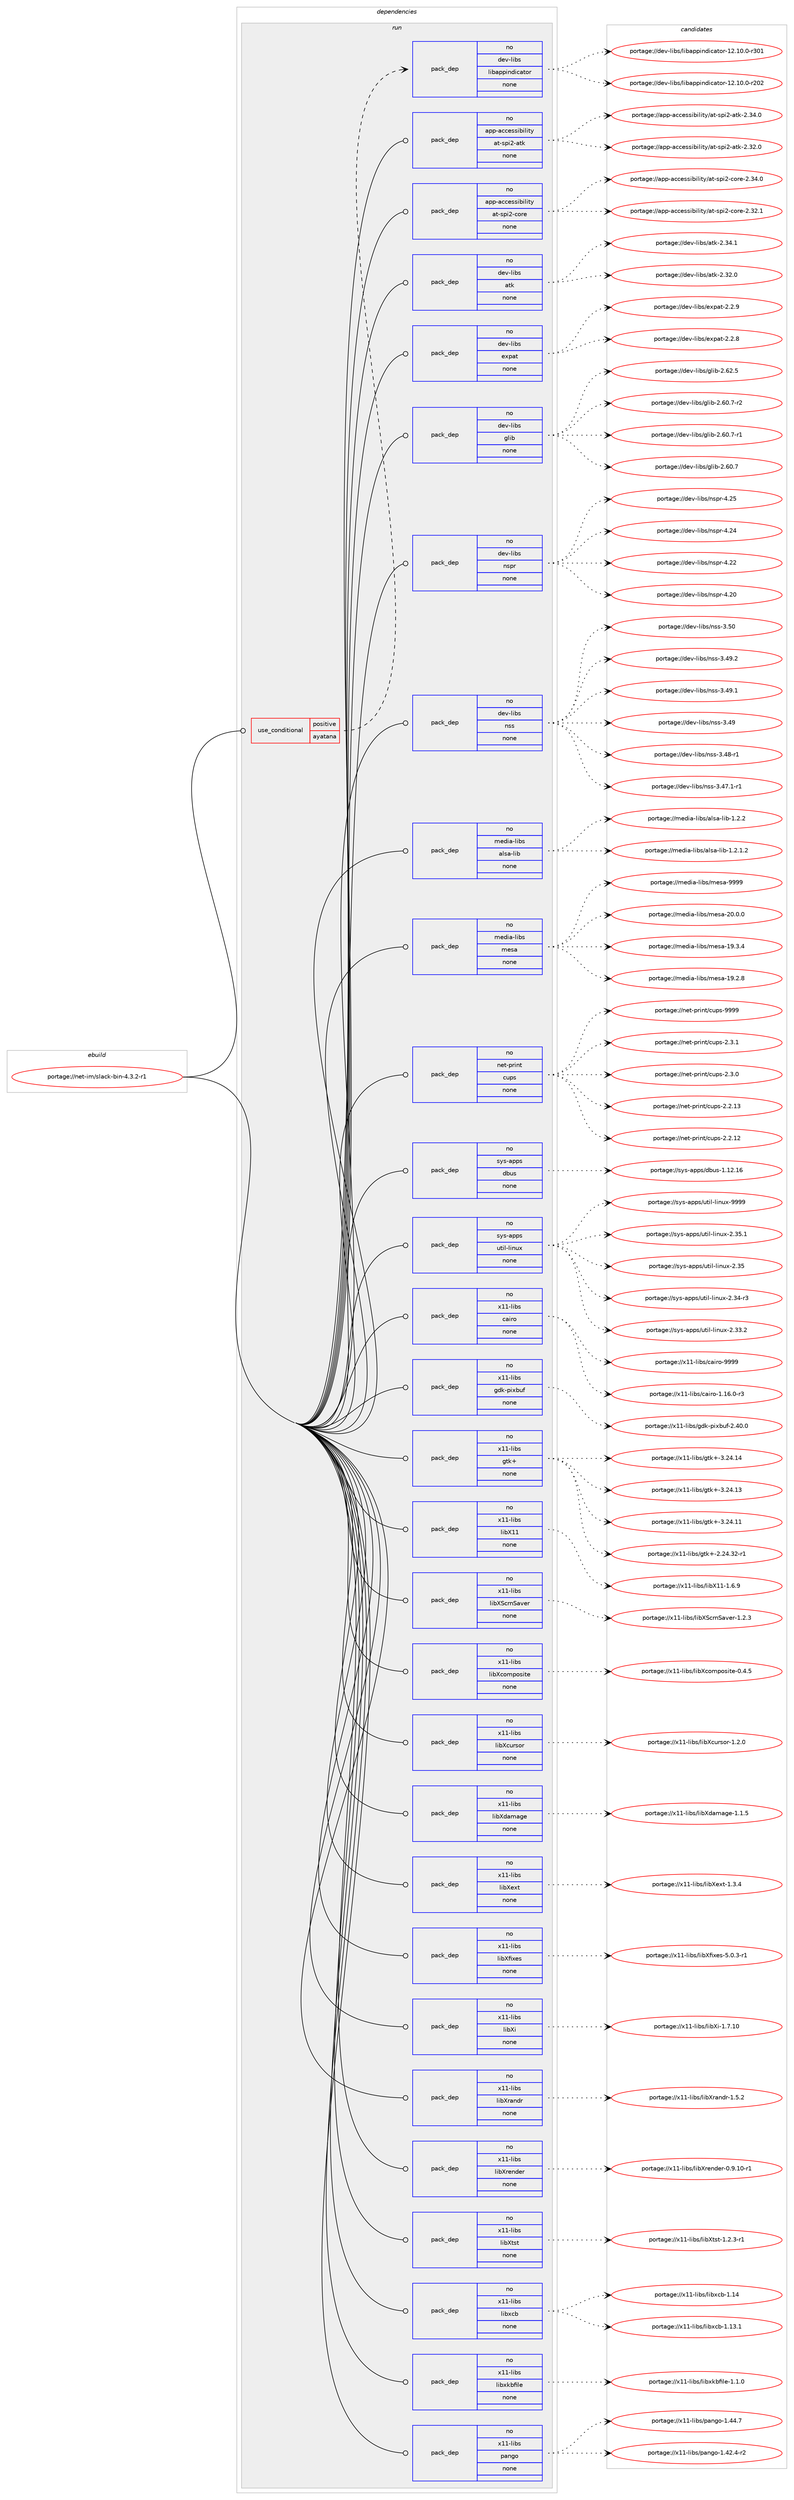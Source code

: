 digraph prolog {

# *************
# Graph options
# *************

newrank=true;
concentrate=true;
compound=true;
graph [rankdir=LR,fontname=Helvetica,fontsize=10,ranksep=1.5];#, ranksep=2.5, nodesep=0.2];
edge  [arrowhead=vee];
node  [fontname=Helvetica,fontsize=10];

# **********
# The ebuild
# **********

subgraph cluster_leftcol {
color=gray;
rank=same;
label=<<i>ebuild</i>>;
id [label="portage://net-im/slack-bin-4.3.2-r1", color=red, width=4, href="../net-im/slack-bin-4.3.2-r1.svg"];
}

# ****************
# The dependencies
# ****************

subgraph cluster_midcol {
color=gray;
label=<<i>dependencies</i>>;
subgraph cluster_compile {
fillcolor="#eeeeee";
style=filled;
label=<<i>compile</i>>;
}
subgraph cluster_compileandrun {
fillcolor="#eeeeee";
style=filled;
label=<<i>compile and run</i>>;
}
subgraph cluster_run {
fillcolor="#eeeeee";
style=filled;
label=<<i>run</i>>;
subgraph cond18136 {
dependency84358 [label=<<TABLE BORDER="0" CELLBORDER="1" CELLSPACING="0" CELLPADDING="4"><TR><TD ROWSPAN="3" CELLPADDING="10">use_conditional</TD></TR><TR><TD>positive</TD></TR><TR><TD>ayatana</TD></TR></TABLE>>, shape=none, color=red];
subgraph pack64630 {
dependency84359 [label=<<TABLE BORDER="0" CELLBORDER="1" CELLSPACING="0" CELLPADDING="4" WIDTH="220"><TR><TD ROWSPAN="6" CELLPADDING="30">pack_dep</TD></TR><TR><TD WIDTH="110">no</TD></TR><TR><TD>dev-libs</TD></TR><TR><TD>libappindicator</TD></TR><TR><TD>none</TD></TR><TR><TD></TD></TR></TABLE>>, shape=none, color=blue];
}
dependency84358:e -> dependency84359:w [weight=20,style="dashed",arrowhead="vee"];
}
id:e -> dependency84358:w [weight=20,style="solid",arrowhead="odot"];
subgraph pack64631 {
dependency84360 [label=<<TABLE BORDER="0" CELLBORDER="1" CELLSPACING="0" CELLPADDING="4" WIDTH="220"><TR><TD ROWSPAN="6" CELLPADDING="30">pack_dep</TD></TR><TR><TD WIDTH="110">no</TD></TR><TR><TD>app-accessibility</TD></TR><TR><TD>at-spi2-atk</TD></TR><TR><TD>none</TD></TR><TR><TD></TD></TR></TABLE>>, shape=none, color=blue];
}
id:e -> dependency84360:w [weight=20,style="solid",arrowhead="odot"];
subgraph pack64632 {
dependency84361 [label=<<TABLE BORDER="0" CELLBORDER="1" CELLSPACING="0" CELLPADDING="4" WIDTH="220"><TR><TD ROWSPAN="6" CELLPADDING="30">pack_dep</TD></TR><TR><TD WIDTH="110">no</TD></TR><TR><TD>app-accessibility</TD></TR><TR><TD>at-spi2-core</TD></TR><TR><TD>none</TD></TR><TR><TD></TD></TR></TABLE>>, shape=none, color=blue];
}
id:e -> dependency84361:w [weight=20,style="solid",arrowhead="odot"];
subgraph pack64633 {
dependency84362 [label=<<TABLE BORDER="0" CELLBORDER="1" CELLSPACING="0" CELLPADDING="4" WIDTH="220"><TR><TD ROWSPAN="6" CELLPADDING="30">pack_dep</TD></TR><TR><TD WIDTH="110">no</TD></TR><TR><TD>dev-libs</TD></TR><TR><TD>atk</TD></TR><TR><TD>none</TD></TR><TR><TD></TD></TR></TABLE>>, shape=none, color=blue];
}
id:e -> dependency84362:w [weight=20,style="solid",arrowhead="odot"];
subgraph pack64634 {
dependency84363 [label=<<TABLE BORDER="0" CELLBORDER="1" CELLSPACING="0" CELLPADDING="4" WIDTH="220"><TR><TD ROWSPAN="6" CELLPADDING="30">pack_dep</TD></TR><TR><TD WIDTH="110">no</TD></TR><TR><TD>dev-libs</TD></TR><TR><TD>expat</TD></TR><TR><TD>none</TD></TR><TR><TD></TD></TR></TABLE>>, shape=none, color=blue];
}
id:e -> dependency84363:w [weight=20,style="solid",arrowhead="odot"];
subgraph pack64635 {
dependency84364 [label=<<TABLE BORDER="0" CELLBORDER="1" CELLSPACING="0" CELLPADDING="4" WIDTH="220"><TR><TD ROWSPAN="6" CELLPADDING="30">pack_dep</TD></TR><TR><TD WIDTH="110">no</TD></TR><TR><TD>dev-libs</TD></TR><TR><TD>glib</TD></TR><TR><TD>none</TD></TR><TR><TD></TD></TR></TABLE>>, shape=none, color=blue];
}
id:e -> dependency84364:w [weight=20,style="solid",arrowhead="odot"];
subgraph pack64636 {
dependency84365 [label=<<TABLE BORDER="0" CELLBORDER="1" CELLSPACING="0" CELLPADDING="4" WIDTH="220"><TR><TD ROWSPAN="6" CELLPADDING="30">pack_dep</TD></TR><TR><TD WIDTH="110">no</TD></TR><TR><TD>dev-libs</TD></TR><TR><TD>nspr</TD></TR><TR><TD>none</TD></TR><TR><TD></TD></TR></TABLE>>, shape=none, color=blue];
}
id:e -> dependency84365:w [weight=20,style="solid",arrowhead="odot"];
subgraph pack64637 {
dependency84366 [label=<<TABLE BORDER="0" CELLBORDER="1" CELLSPACING="0" CELLPADDING="4" WIDTH="220"><TR><TD ROWSPAN="6" CELLPADDING="30">pack_dep</TD></TR><TR><TD WIDTH="110">no</TD></TR><TR><TD>dev-libs</TD></TR><TR><TD>nss</TD></TR><TR><TD>none</TD></TR><TR><TD></TD></TR></TABLE>>, shape=none, color=blue];
}
id:e -> dependency84366:w [weight=20,style="solid",arrowhead="odot"];
subgraph pack64638 {
dependency84367 [label=<<TABLE BORDER="0" CELLBORDER="1" CELLSPACING="0" CELLPADDING="4" WIDTH="220"><TR><TD ROWSPAN="6" CELLPADDING="30">pack_dep</TD></TR><TR><TD WIDTH="110">no</TD></TR><TR><TD>media-libs</TD></TR><TR><TD>alsa-lib</TD></TR><TR><TD>none</TD></TR><TR><TD></TD></TR></TABLE>>, shape=none, color=blue];
}
id:e -> dependency84367:w [weight=20,style="solid",arrowhead="odot"];
subgraph pack64639 {
dependency84368 [label=<<TABLE BORDER="0" CELLBORDER="1" CELLSPACING="0" CELLPADDING="4" WIDTH="220"><TR><TD ROWSPAN="6" CELLPADDING="30">pack_dep</TD></TR><TR><TD WIDTH="110">no</TD></TR><TR><TD>media-libs</TD></TR><TR><TD>mesa</TD></TR><TR><TD>none</TD></TR><TR><TD></TD></TR></TABLE>>, shape=none, color=blue];
}
id:e -> dependency84368:w [weight=20,style="solid",arrowhead="odot"];
subgraph pack64640 {
dependency84369 [label=<<TABLE BORDER="0" CELLBORDER="1" CELLSPACING="0" CELLPADDING="4" WIDTH="220"><TR><TD ROWSPAN="6" CELLPADDING="30">pack_dep</TD></TR><TR><TD WIDTH="110">no</TD></TR><TR><TD>net-print</TD></TR><TR><TD>cups</TD></TR><TR><TD>none</TD></TR><TR><TD></TD></TR></TABLE>>, shape=none, color=blue];
}
id:e -> dependency84369:w [weight=20,style="solid",arrowhead="odot"];
subgraph pack64641 {
dependency84370 [label=<<TABLE BORDER="0" CELLBORDER="1" CELLSPACING="0" CELLPADDING="4" WIDTH="220"><TR><TD ROWSPAN="6" CELLPADDING="30">pack_dep</TD></TR><TR><TD WIDTH="110">no</TD></TR><TR><TD>sys-apps</TD></TR><TR><TD>dbus</TD></TR><TR><TD>none</TD></TR><TR><TD></TD></TR></TABLE>>, shape=none, color=blue];
}
id:e -> dependency84370:w [weight=20,style="solid",arrowhead="odot"];
subgraph pack64642 {
dependency84371 [label=<<TABLE BORDER="0" CELLBORDER="1" CELLSPACING="0" CELLPADDING="4" WIDTH="220"><TR><TD ROWSPAN="6" CELLPADDING="30">pack_dep</TD></TR><TR><TD WIDTH="110">no</TD></TR><TR><TD>sys-apps</TD></TR><TR><TD>util-linux</TD></TR><TR><TD>none</TD></TR><TR><TD></TD></TR></TABLE>>, shape=none, color=blue];
}
id:e -> dependency84371:w [weight=20,style="solid",arrowhead="odot"];
subgraph pack64643 {
dependency84372 [label=<<TABLE BORDER="0" CELLBORDER="1" CELLSPACING="0" CELLPADDING="4" WIDTH="220"><TR><TD ROWSPAN="6" CELLPADDING="30">pack_dep</TD></TR><TR><TD WIDTH="110">no</TD></TR><TR><TD>x11-libs</TD></TR><TR><TD>cairo</TD></TR><TR><TD>none</TD></TR><TR><TD></TD></TR></TABLE>>, shape=none, color=blue];
}
id:e -> dependency84372:w [weight=20,style="solid",arrowhead="odot"];
subgraph pack64644 {
dependency84373 [label=<<TABLE BORDER="0" CELLBORDER="1" CELLSPACING="0" CELLPADDING="4" WIDTH="220"><TR><TD ROWSPAN="6" CELLPADDING="30">pack_dep</TD></TR><TR><TD WIDTH="110">no</TD></TR><TR><TD>x11-libs</TD></TR><TR><TD>gdk-pixbuf</TD></TR><TR><TD>none</TD></TR><TR><TD></TD></TR></TABLE>>, shape=none, color=blue];
}
id:e -> dependency84373:w [weight=20,style="solid",arrowhead="odot"];
subgraph pack64645 {
dependency84374 [label=<<TABLE BORDER="0" CELLBORDER="1" CELLSPACING="0" CELLPADDING="4" WIDTH="220"><TR><TD ROWSPAN="6" CELLPADDING="30">pack_dep</TD></TR><TR><TD WIDTH="110">no</TD></TR><TR><TD>x11-libs</TD></TR><TR><TD>gtk+</TD></TR><TR><TD>none</TD></TR><TR><TD></TD></TR></TABLE>>, shape=none, color=blue];
}
id:e -> dependency84374:w [weight=20,style="solid",arrowhead="odot"];
subgraph pack64646 {
dependency84375 [label=<<TABLE BORDER="0" CELLBORDER="1" CELLSPACING="0" CELLPADDING="4" WIDTH="220"><TR><TD ROWSPAN="6" CELLPADDING="30">pack_dep</TD></TR><TR><TD WIDTH="110">no</TD></TR><TR><TD>x11-libs</TD></TR><TR><TD>libX11</TD></TR><TR><TD>none</TD></TR><TR><TD></TD></TR></TABLE>>, shape=none, color=blue];
}
id:e -> dependency84375:w [weight=20,style="solid",arrowhead="odot"];
subgraph pack64647 {
dependency84376 [label=<<TABLE BORDER="0" CELLBORDER="1" CELLSPACING="0" CELLPADDING="4" WIDTH="220"><TR><TD ROWSPAN="6" CELLPADDING="30">pack_dep</TD></TR><TR><TD WIDTH="110">no</TD></TR><TR><TD>x11-libs</TD></TR><TR><TD>libXScrnSaver</TD></TR><TR><TD>none</TD></TR><TR><TD></TD></TR></TABLE>>, shape=none, color=blue];
}
id:e -> dependency84376:w [weight=20,style="solid",arrowhead="odot"];
subgraph pack64648 {
dependency84377 [label=<<TABLE BORDER="0" CELLBORDER="1" CELLSPACING="0" CELLPADDING="4" WIDTH="220"><TR><TD ROWSPAN="6" CELLPADDING="30">pack_dep</TD></TR><TR><TD WIDTH="110">no</TD></TR><TR><TD>x11-libs</TD></TR><TR><TD>libXcomposite</TD></TR><TR><TD>none</TD></TR><TR><TD></TD></TR></TABLE>>, shape=none, color=blue];
}
id:e -> dependency84377:w [weight=20,style="solid",arrowhead="odot"];
subgraph pack64649 {
dependency84378 [label=<<TABLE BORDER="0" CELLBORDER="1" CELLSPACING="0" CELLPADDING="4" WIDTH="220"><TR><TD ROWSPAN="6" CELLPADDING="30">pack_dep</TD></TR><TR><TD WIDTH="110">no</TD></TR><TR><TD>x11-libs</TD></TR><TR><TD>libXcursor</TD></TR><TR><TD>none</TD></TR><TR><TD></TD></TR></TABLE>>, shape=none, color=blue];
}
id:e -> dependency84378:w [weight=20,style="solid",arrowhead="odot"];
subgraph pack64650 {
dependency84379 [label=<<TABLE BORDER="0" CELLBORDER="1" CELLSPACING="0" CELLPADDING="4" WIDTH="220"><TR><TD ROWSPAN="6" CELLPADDING="30">pack_dep</TD></TR><TR><TD WIDTH="110">no</TD></TR><TR><TD>x11-libs</TD></TR><TR><TD>libXdamage</TD></TR><TR><TD>none</TD></TR><TR><TD></TD></TR></TABLE>>, shape=none, color=blue];
}
id:e -> dependency84379:w [weight=20,style="solid",arrowhead="odot"];
subgraph pack64651 {
dependency84380 [label=<<TABLE BORDER="0" CELLBORDER="1" CELLSPACING="0" CELLPADDING="4" WIDTH="220"><TR><TD ROWSPAN="6" CELLPADDING="30">pack_dep</TD></TR><TR><TD WIDTH="110">no</TD></TR><TR><TD>x11-libs</TD></TR><TR><TD>libXext</TD></TR><TR><TD>none</TD></TR><TR><TD></TD></TR></TABLE>>, shape=none, color=blue];
}
id:e -> dependency84380:w [weight=20,style="solid",arrowhead="odot"];
subgraph pack64652 {
dependency84381 [label=<<TABLE BORDER="0" CELLBORDER="1" CELLSPACING="0" CELLPADDING="4" WIDTH="220"><TR><TD ROWSPAN="6" CELLPADDING="30">pack_dep</TD></TR><TR><TD WIDTH="110">no</TD></TR><TR><TD>x11-libs</TD></TR><TR><TD>libXfixes</TD></TR><TR><TD>none</TD></TR><TR><TD></TD></TR></TABLE>>, shape=none, color=blue];
}
id:e -> dependency84381:w [weight=20,style="solid",arrowhead="odot"];
subgraph pack64653 {
dependency84382 [label=<<TABLE BORDER="0" CELLBORDER="1" CELLSPACING="0" CELLPADDING="4" WIDTH="220"><TR><TD ROWSPAN="6" CELLPADDING="30">pack_dep</TD></TR><TR><TD WIDTH="110">no</TD></TR><TR><TD>x11-libs</TD></TR><TR><TD>libXi</TD></TR><TR><TD>none</TD></TR><TR><TD></TD></TR></TABLE>>, shape=none, color=blue];
}
id:e -> dependency84382:w [weight=20,style="solid",arrowhead="odot"];
subgraph pack64654 {
dependency84383 [label=<<TABLE BORDER="0" CELLBORDER="1" CELLSPACING="0" CELLPADDING="4" WIDTH="220"><TR><TD ROWSPAN="6" CELLPADDING="30">pack_dep</TD></TR><TR><TD WIDTH="110">no</TD></TR><TR><TD>x11-libs</TD></TR><TR><TD>libXrandr</TD></TR><TR><TD>none</TD></TR><TR><TD></TD></TR></TABLE>>, shape=none, color=blue];
}
id:e -> dependency84383:w [weight=20,style="solid",arrowhead="odot"];
subgraph pack64655 {
dependency84384 [label=<<TABLE BORDER="0" CELLBORDER="1" CELLSPACING="0" CELLPADDING="4" WIDTH="220"><TR><TD ROWSPAN="6" CELLPADDING="30">pack_dep</TD></TR><TR><TD WIDTH="110">no</TD></TR><TR><TD>x11-libs</TD></TR><TR><TD>libXrender</TD></TR><TR><TD>none</TD></TR><TR><TD></TD></TR></TABLE>>, shape=none, color=blue];
}
id:e -> dependency84384:w [weight=20,style="solid",arrowhead="odot"];
subgraph pack64656 {
dependency84385 [label=<<TABLE BORDER="0" CELLBORDER="1" CELLSPACING="0" CELLPADDING="4" WIDTH="220"><TR><TD ROWSPAN="6" CELLPADDING="30">pack_dep</TD></TR><TR><TD WIDTH="110">no</TD></TR><TR><TD>x11-libs</TD></TR><TR><TD>libXtst</TD></TR><TR><TD>none</TD></TR><TR><TD></TD></TR></TABLE>>, shape=none, color=blue];
}
id:e -> dependency84385:w [weight=20,style="solid",arrowhead="odot"];
subgraph pack64657 {
dependency84386 [label=<<TABLE BORDER="0" CELLBORDER="1" CELLSPACING="0" CELLPADDING="4" WIDTH="220"><TR><TD ROWSPAN="6" CELLPADDING="30">pack_dep</TD></TR><TR><TD WIDTH="110">no</TD></TR><TR><TD>x11-libs</TD></TR><TR><TD>libxcb</TD></TR><TR><TD>none</TD></TR><TR><TD></TD></TR></TABLE>>, shape=none, color=blue];
}
id:e -> dependency84386:w [weight=20,style="solid",arrowhead="odot"];
subgraph pack64658 {
dependency84387 [label=<<TABLE BORDER="0" CELLBORDER="1" CELLSPACING="0" CELLPADDING="4" WIDTH="220"><TR><TD ROWSPAN="6" CELLPADDING="30">pack_dep</TD></TR><TR><TD WIDTH="110">no</TD></TR><TR><TD>x11-libs</TD></TR><TR><TD>libxkbfile</TD></TR><TR><TD>none</TD></TR><TR><TD></TD></TR></TABLE>>, shape=none, color=blue];
}
id:e -> dependency84387:w [weight=20,style="solid",arrowhead="odot"];
subgraph pack64659 {
dependency84388 [label=<<TABLE BORDER="0" CELLBORDER="1" CELLSPACING="0" CELLPADDING="4" WIDTH="220"><TR><TD ROWSPAN="6" CELLPADDING="30">pack_dep</TD></TR><TR><TD WIDTH="110">no</TD></TR><TR><TD>x11-libs</TD></TR><TR><TD>pango</TD></TR><TR><TD>none</TD></TR><TR><TD></TD></TR></TABLE>>, shape=none, color=blue];
}
id:e -> dependency84388:w [weight=20,style="solid",arrowhead="odot"];
}
}

# **************
# The candidates
# **************

subgraph cluster_choices {
rank=same;
color=gray;
label=<<i>candidates</i>>;

subgraph choice64630 {
color=black;
nodesep=1;
choice10010111845108105981154710810598971121121051101001059997116111114454950464948464845114514849 [label="portage://dev-libs/libappindicator-12.10.0-r301", color=red, width=4,href="../dev-libs/libappindicator-12.10.0-r301.svg"];
choice10010111845108105981154710810598971121121051101001059997116111114454950464948464845114504850 [label="portage://dev-libs/libappindicator-12.10.0-r202", color=red, width=4,href="../dev-libs/libappindicator-12.10.0-r202.svg"];
dependency84359:e -> choice10010111845108105981154710810598971121121051101001059997116111114454950464948464845114514849:w [style=dotted,weight="100"];
dependency84359:e -> choice10010111845108105981154710810598971121121051101001059997116111114454950464948464845114504850:w [style=dotted,weight="100"];
}
subgraph choice64631 {
color=black;
nodesep=1;
choice97112112459799991011151151059810510810511612147971164511511210550459711610745504651524648 [label="portage://app-accessibility/at-spi2-atk-2.34.0", color=red, width=4,href="../app-accessibility/at-spi2-atk-2.34.0.svg"];
choice97112112459799991011151151059810510810511612147971164511511210550459711610745504651504648 [label="portage://app-accessibility/at-spi2-atk-2.32.0", color=red, width=4,href="../app-accessibility/at-spi2-atk-2.32.0.svg"];
dependency84360:e -> choice97112112459799991011151151059810510810511612147971164511511210550459711610745504651524648:w [style=dotted,weight="100"];
dependency84360:e -> choice97112112459799991011151151059810510810511612147971164511511210550459711610745504651504648:w [style=dotted,weight="100"];
}
subgraph choice64632 {
color=black;
nodesep=1;
choice97112112459799991011151151059810510810511612147971164511511210550459911111410145504651524648 [label="portage://app-accessibility/at-spi2-core-2.34.0", color=red, width=4,href="../app-accessibility/at-spi2-core-2.34.0.svg"];
choice97112112459799991011151151059810510810511612147971164511511210550459911111410145504651504649 [label="portage://app-accessibility/at-spi2-core-2.32.1", color=red, width=4,href="../app-accessibility/at-spi2-core-2.32.1.svg"];
dependency84361:e -> choice97112112459799991011151151059810510810511612147971164511511210550459911111410145504651524648:w [style=dotted,weight="100"];
dependency84361:e -> choice97112112459799991011151151059810510810511612147971164511511210550459911111410145504651504649:w [style=dotted,weight="100"];
}
subgraph choice64633 {
color=black;
nodesep=1;
choice1001011184510810598115479711610745504651524649 [label="portage://dev-libs/atk-2.34.1", color=red, width=4,href="../dev-libs/atk-2.34.1.svg"];
choice1001011184510810598115479711610745504651504648 [label="portage://dev-libs/atk-2.32.0", color=red, width=4,href="../dev-libs/atk-2.32.0.svg"];
dependency84362:e -> choice1001011184510810598115479711610745504651524649:w [style=dotted,weight="100"];
dependency84362:e -> choice1001011184510810598115479711610745504651504648:w [style=dotted,weight="100"];
}
subgraph choice64634 {
color=black;
nodesep=1;
choice10010111845108105981154710112011297116455046504657 [label="portage://dev-libs/expat-2.2.9", color=red, width=4,href="../dev-libs/expat-2.2.9.svg"];
choice10010111845108105981154710112011297116455046504656 [label="portage://dev-libs/expat-2.2.8", color=red, width=4,href="../dev-libs/expat-2.2.8.svg"];
dependency84363:e -> choice10010111845108105981154710112011297116455046504657:w [style=dotted,weight="100"];
dependency84363:e -> choice10010111845108105981154710112011297116455046504656:w [style=dotted,weight="100"];
}
subgraph choice64635 {
color=black;
nodesep=1;
choice1001011184510810598115471031081059845504654504653 [label="portage://dev-libs/glib-2.62.5", color=red, width=4,href="../dev-libs/glib-2.62.5.svg"];
choice10010111845108105981154710310810598455046544846554511450 [label="portage://dev-libs/glib-2.60.7-r2", color=red, width=4,href="../dev-libs/glib-2.60.7-r2.svg"];
choice10010111845108105981154710310810598455046544846554511449 [label="portage://dev-libs/glib-2.60.7-r1", color=red, width=4,href="../dev-libs/glib-2.60.7-r1.svg"];
choice1001011184510810598115471031081059845504654484655 [label="portage://dev-libs/glib-2.60.7", color=red, width=4,href="../dev-libs/glib-2.60.7.svg"];
dependency84364:e -> choice1001011184510810598115471031081059845504654504653:w [style=dotted,weight="100"];
dependency84364:e -> choice10010111845108105981154710310810598455046544846554511450:w [style=dotted,weight="100"];
dependency84364:e -> choice10010111845108105981154710310810598455046544846554511449:w [style=dotted,weight="100"];
dependency84364:e -> choice1001011184510810598115471031081059845504654484655:w [style=dotted,weight="100"];
}
subgraph choice64636 {
color=black;
nodesep=1;
choice1001011184510810598115471101151121144552465053 [label="portage://dev-libs/nspr-4.25", color=red, width=4,href="../dev-libs/nspr-4.25.svg"];
choice1001011184510810598115471101151121144552465052 [label="portage://dev-libs/nspr-4.24", color=red, width=4,href="../dev-libs/nspr-4.24.svg"];
choice1001011184510810598115471101151121144552465050 [label="portage://dev-libs/nspr-4.22", color=red, width=4,href="../dev-libs/nspr-4.22.svg"];
choice1001011184510810598115471101151121144552465048 [label="portage://dev-libs/nspr-4.20", color=red, width=4,href="../dev-libs/nspr-4.20.svg"];
dependency84365:e -> choice1001011184510810598115471101151121144552465053:w [style=dotted,weight="100"];
dependency84365:e -> choice1001011184510810598115471101151121144552465052:w [style=dotted,weight="100"];
dependency84365:e -> choice1001011184510810598115471101151121144552465050:w [style=dotted,weight="100"];
dependency84365:e -> choice1001011184510810598115471101151121144552465048:w [style=dotted,weight="100"];
}
subgraph choice64637 {
color=black;
nodesep=1;
choice1001011184510810598115471101151154551465348 [label="portage://dev-libs/nss-3.50", color=red, width=4,href="../dev-libs/nss-3.50.svg"];
choice10010111845108105981154711011511545514652574650 [label="portage://dev-libs/nss-3.49.2", color=red, width=4,href="../dev-libs/nss-3.49.2.svg"];
choice10010111845108105981154711011511545514652574649 [label="portage://dev-libs/nss-3.49.1", color=red, width=4,href="../dev-libs/nss-3.49.1.svg"];
choice1001011184510810598115471101151154551465257 [label="portage://dev-libs/nss-3.49", color=red, width=4,href="../dev-libs/nss-3.49.svg"];
choice10010111845108105981154711011511545514652564511449 [label="portage://dev-libs/nss-3.48-r1", color=red, width=4,href="../dev-libs/nss-3.48-r1.svg"];
choice100101118451081059811547110115115455146525546494511449 [label="portage://dev-libs/nss-3.47.1-r1", color=red, width=4,href="../dev-libs/nss-3.47.1-r1.svg"];
dependency84366:e -> choice1001011184510810598115471101151154551465348:w [style=dotted,weight="100"];
dependency84366:e -> choice10010111845108105981154711011511545514652574650:w [style=dotted,weight="100"];
dependency84366:e -> choice10010111845108105981154711011511545514652574649:w [style=dotted,weight="100"];
dependency84366:e -> choice1001011184510810598115471101151154551465257:w [style=dotted,weight="100"];
dependency84366:e -> choice10010111845108105981154711011511545514652564511449:w [style=dotted,weight="100"];
dependency84366:e -> choice100101118451081059811547110115115455146525546494511449:w [style=dotted,weight="100"];
}
subgraph choice64638 {
color=black;
nodesep=1;
choice1091011001059745108105981154797108115974510810598454946504650 [label="portage://media-libs/alsa-lib-1.2.2", color=red, width=4,href="../media-libs/alsa-lib-1.2.2.svg"];
choice10910110010597451081059811547971081159745108105984549465046494650 [label="portage://media-libs/alsa-lib-1.2.1.2", color=red, width=4,href="../media-libs/alsa-lib-1.2.1.2.svg"];
dependency84367:e -> choice1091011001059745108105981154797108115974510810598454946504650:w [style=dotted,weight="100"];
dependency84367:e -> choice10910110010597451081059811547971081159745108105984549465046494650:w [style=dotted,weight="100"];
}
subgraph choice64639 {
color=black;
nodesep=1;
choice10910110010597451081059811547109101115974557575757 [label="portage://media-libs/mesa-9999", color=red, width=4,href="../media-libs/mesa-9999.svg"];
choice109101100105974510810598115471091011159745504846484648 [label="portage://media-libs/mesa-20.0.0", color=red, width=4,href="../media-libs/mesa-20.0.0.svg"];
choice109101100105974510810598115471091011159745495746514652 [label="portage://media-libs/mesa-19.3.4", color=red, width=4,href="../media-libs/mesa-19.3.4.svg"];
choice109101100105974510810598115471091011159745495746504656 [label="portage://media-libs/mesa-19.2.8", color=red, width=4,href="../media-libs/mesa-19.2.8.svg"];
dependency84368:e -> choice10910110010597451081059811547109101115974557575757:w [style=dotted,weight="100"];
dependency84368:e -> choice109101100105974510810598115471091011159745504846484648:w [style=dotted,weight="100"];
dependency84368:e -> choice109101100105974510810598115471091011159745495746514652:w [style=dotted,weight="100"];
dependency84368:e -> choice109101100105974510810598115471091011159745495746504656:w [style=dotted,weight="100"];
}
subgraph choice64640 {
color=black;
nodesep=1;
choice1101011164511211410511011647991171121154557575757 [label="portage://net-print/cups-9999", color=red, width=4,href="../net-print/cups-9999.svg"];
choice110101116451121141051101164799117112115455046514649 [label="portage://net-print/cups-2.3.1", color=red, width=4,href="../net-print/cups-2.3.1.svg"];
choice110101116451121141051101164799117112115455046514648 [label="portage://net-print/cups-2.3.0", color=red, width=4,href="../net-print/cups-2.3.0.svg"];
choice11010111645112114105110116479911711211545504650464951 [label="portage://net-print/cups-2.2.13", color=red, width=4,href="../net-print/cups-2.2.13.svg"];
choice11010111645112114105110116479911711211545504650464950 [label="portage://net-print/cups-2.2.12", color=red, width=4,href="../net-print/cups-2.2.12.svg"];
dependency84369:e -> choice1101011164511211410511011647991171121154557575757:w [style=dotted,weight="100"];
dependency84369:e -> choice110101116451121141051101164799117112115455046514649:w [style=dotted,weight="100"];
dependency84369:e -> choice110101116451121141051101164799117112115455046514648:w [style=dotted,weight="100"];
dependency84369:e -> choice11010111645112114105110116479911711211545504650464951:w [style=dotted,weight="100"];
dependency84369:e -> choice11010111645112114105110116479911711211545504650464950:w [style=dotted,weight="100"];
}
subgraph choice64641 {
color=black;
nodesep=1;
choice115121115459711211211547100981171154549464950464954 [label="portage://sys-apps/dbus-1.12.16", color=red, width=4,href="../sys-apps/dbus-1.12.16.svg"];
dependency84370:e -> choice115121115459711211211547100981171154549464950464954:w [style=dotted,weight="100"];
}
subgraph choice64642 {
color=black;
nodesep=1;
choice115121115459711211211547117116105108451081051101171204557575757 [label="portage://sys-apps/util-linux-9999", color=red, width=4,href="../sys-apps/util-linux-9999.svg"];
choice1151211154597112112115471171161051084510810511011712045504651534649 [label="portage://sys-apps/util-linux-2.35.1", color=red, width=4,href="../sys-apps/util-linux-2.35.1.svg"];
choice115121115459711211211547117116105108451081051101171204550465153 [label="portage://sys-apps/util-linux-2.35", color=red, width=4,href="../sys-apps/util-linux-2.35.svg"];
choice1151211154597112112115471171161051084510810511011712045504651524511451 [label="portage://sys-apps/util-linux-2.34-r3", color=red, width=4,href="../sys-apps/util-linux-2.34-r3.svg"];
choice1151211154597112112115471171161051084510810511011712045504651514650 [label="portage://sys-apps/util-linux-2.33.2", color=red, width=4,href="../sys-apps/util-linux-2.33.2.svg"];
dependency84371:e -> choice115121115459711211211547117116105108451081051101171204557575757:w [style=dotted,weight="100"];
dependency84371:e -> choice1151211154597112112115471171161051084510810511011712045504651534649:w [style=dotted,weight="100"];
dependency84371:e -> choice115121115459711211211547117116105108451081051101171204550465153:w [style=dotted,weight="100"];
dependency84371:e -> choice1151211154597112112115471171161051084510810511011712045504651524511451:w [style=dotted,weight="100"];
dependency84371:e -> choice1151211154597112112115471171161051084510810511011712045504651514650:w [style=dotted,weight="100"];
}
subgraph choice64643 {
color=black;
nodesep=1;
choice120494945108105981154799971051141114557575757 [label="portage://x11-libs/cairo-9999", color=red, width=4,href="../x11-libs/cairo-9999.svg"];
choice12049494510810598115479997105114111454946495446484511451 [label="portage://x11-libs/cairo-1.16.0-r3", color=red, width=4,href="../x11-libs/cairo-1.16.0-r3.svg"];
dependency84372:e -> choice120494945108105981154799971051141114557575757:w [style=dotted,weight="100"];
dependency84372:e -> choice12049494510810598115479997105114111454946495446484511451:w [style=dotted,weight="100"];
}
subgraph choice64644 {
color=black;
nodesep=1;
choice1204949451081059811547103100107451121051209811710245504652484648 [label="portage://x11-libs/gdk-pixbuf-2.40.0", color=red, width=4,href="../x11-libs/gdk-pixbuf-2.40.0.svg"];
dependency84373:e -> choice1204949451081059811547103100107451121051209811710245504652484648:w [style=dotted,weight="100"];
}
subgraph choice64645 {
color=black;
nodesep=1;
choice1204949451081059811547103116107434551465052464952 [label="portage://x11-libs/gtk+-3.24.14", color=red, width=4,href="../x11-libs/gtk+-3.24.14.svg"];
choice1204949451081059811547103116107434551465052464951 [label="portage://x11-libs/gtk+-3.24.13", color=red, width=4,href="../x11-libs/gtk+-3.24.13.svg"];
choice1204949451081059811547103116107434551465052464949 [label="portage://x11-libs/gtk+-3.24.11", color=red, width=4,href="../x11-libs/gtk+-3.24.11.svg"];
choice12049494510810598115471031161074345504650524651504511449 [label="portage://x11-libs/gtk+-2.24.32-r1", color=red, width=4,href="../x11-libs/gtk+-2.24.32-r1.svg"];
dependency84374:e -> choice1204949451081059811547103116107434551465052464952:w [style=dotted,weight="100"];
dependency84374:e -> choice1204949451081059811547103116107434551465052464951:w [style=dotted,weight="100"];
dependency84374:e -> choice1204949451081059811547103116107434551465052464949:w [style=dotted,weight="100"];
dependency84374:e -> choice12049494510810598115471031161074345504650524651504511449:w [style=dotted,weight="100"];
}
subgraph choice64646 {
color=black;
nodesep=1;
choice120494945108105981154710810598884949454946544657 [label="portage://x11-libs/libX11-1.6.9", color=red, width=4,href="../x11-libs/libX11-1.6.9.svg"];
dependency84375:e -> choice120494945108105981154710810598884949454946544657:w [style=dotted,weight="100"];
}
subgraph choice64647 {
color=black;
nodesep=1;
choice1204949451081059811547108105988883991141108397118101114454946504651 [label="portage://x11-libs/libXScrnSaver-1.2.3", color=red, width=4,href="../x11-libs/libXScrnSaver-1.2.3.svg"];
dependency84376:e -> choice1204949451081059811547108105988883991141108397118101114454946504651:w [style=dotted,weight="100"];
}
subgraph choice64648 {
color=black;
nodesep=1;
choice1204949451081059811547108105988899111109112111115105116101454846524653 [label="portage://x11-libs/libXcomposite-0.4.5", color=red, width=4,href="../x11-libs/libXcomposite-0.4.5.svg"];
dependency84377:e -> choice1204949451081059811547108105988899111109112111115105116101454846524653:w [style=dotted,weight="100"];
}
subgraph choice64649 {
color=black;
nodesep=1;
choice1204949451081059811547108105988899117114115111114454946504648 [label="portage://x11-libs/libXcursor-1.2.0", color=red, width=4,href="../x11-libs/libXcursor-1.2.0.svg"];
dependency84378:e -> choice1204949451081059811547108105988899117114115111114454946504648:w [style=dotted,weight="100"];
}
subgraph choice64650 {
color=black;
nodesep=1;
choice120494945108105981154710810598881009710997103101454946494653 [label="portage://x11-libs/libXdamage-1.1.5", color=red, width=4,href="../x11-libs/libXdamage-1.1.5.svg"];
dependency84379:e -> choice120494945108105981154710810598881009710997103101454946494653:w [style=dotted,weight="100"];
}
subgraph choice64651 {
color=black;
nodesep=1;
choice12049494510810598115471081059888101120116454946514652 [label="portage://x11-libs/libXext-1.3.4", color=red, width=4,href="../x11-libs/libXext-1.3.4.svg"];
dependency84380:e -> choice12049494510810598115471081059888101120116454946514652:w [style=dotted,weight="100"];
}
subgraph choice64652 {
color=black;
nodesep=1;
choice120494945108105981154710810598881021051201011154553464846514511449 [label="portage://x11-libs/libXfixes-5.0.3-r1", color=red, width=4,href="../x11-libs/libXfixes-5.0.3-r1.svg"];
dependency84381:e -> choice120494945108105981154710810598881021051201011154553464846514511449:w [style=dotted,weight="100"];
}
subgraph choice64653 {
color=black;
nodesep=1;
choice1204949451081059811547108105988810545494655464948 [label="portage://x11-libs/libXi-1.7.10", color=red, width=4,href="../x11-libs/libXi-1.7.10.svg"];
dependency84382:e -> choice1204949451081059811547108105988810545494655464948:w [style=dotted,weight="100"];
}
subgraph choice64654 {
color=black;
nodesep=1;
choice1204949451081059811547108105988811497110100114454946534650 [label="portage://x11-libs/libXrandr-1.5.2", color=red, width=4,href="../x11-libs/libXrandr-1.5.2.svg"];
dependency84383:e -> choice1204949451081059811547108105988811497110100114454946534650:w [style=dotted,weight="100"];
}
subgraph choice64655 {
color=black;
nodesep=1;
choice12049494510810598115471081059888114101110100101114454846574649484511449 [label="portage://x11-libs/libXrender-0.9.10-r1", color=red, width=4,href="../x11-libs/libXrender-0.9.10-r1.svg"];
dependency84384:e -> choice12049494510810598115471081059888114101110100101114454846574649484511449:w [style=dotted,weight="100"];
}
subgraph choice64656 {
color=black;
nodesep=1;
choice120494945108105981154710810598881161151164549465046514511449 [label="portage://x11-libs/libXtst-1.2.3-r1", color=red, width=4,href="../x11-libs/libXtst-1.2.3-r1.svg"];
dependency84385:e -> choice120494945108105981154710810598881161151164549465046514511449:w [style=dotted,weight="100"];
}
subgraph choice64657 {
color=black;
nodesep=1;
choice12049494510810598115471081059812099984549464952 [label="portage://x11-libs/libxcb-1.14", color=red, width=4,href="../x11-libs/libxcb-1.14.svg"];
choice120494945108105981154710810598120999845494649514649 [label="portage://x11-libs/libxcb-1.13.1", color=red, width=4,href="../x11-libs/libxcb-1.13.1.svg"];
dependency84386:e -> choice12049494510810598115471081059812099984549464952:w [style=dotted,weight="100"];
dependency84386:e -> choice120494945108105981154710810598120999845494649514649:w [style=dotted,weight="100"];
}
subgraph choice64658 {
color=black;
nodesep=1;
choice12049494510810598115471081059812010798102105108101454946494648 [label="portage://x11-libs/libxkbfile-1.1.0", color=red, width=4,href="../x11-libs/libxkbfile-1.1.0.svg"];
dependency84387:e -> choice12049494510810598115471081059812010798102105108101454946494648:w [style=dotted,weight="100"];
}
subgraph choice64659 {
color=black;
nodesep=1;
choice12049494510810598115471129711010311145494652524655 [label="portage://x11-libs/pango-1.44.7", color=red, width=4,href="../x11-libs/pango-1.44.7.svg"];
choice120494945108105981154711297110103111454946525046524511450 [label="portage://x11-libs/pango-1.42.4-r2", color=red, width=4,href="../x11-libs/pango-1.42.4-r2.svg"];
dependency84388:e -> choice12049494510810598115471129711010311145494652524655:w [style=dotted,weight="100"];
dependency84388:e -> choice120494945108105981154711297110103111454946525046524511450:w [style=dotted,weight="100"];
}
}

}
